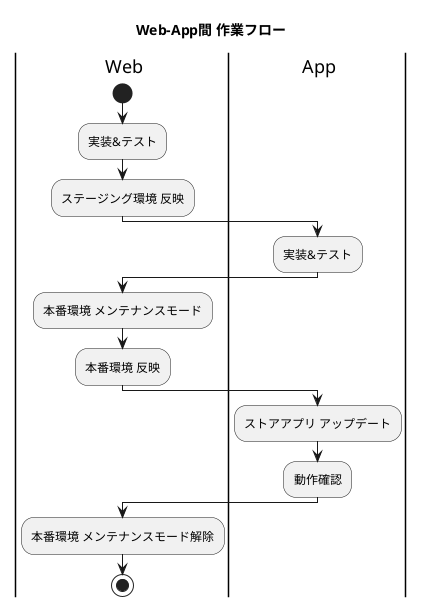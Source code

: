 @startuml work_flow_app
title Web-App間 作業フロー
|web| Web
|app| App

|web|
start
:実装&テスト;
:ステージング環境 反映;
|app|
:実装&テスト;
|web|
:本番環境 メンテナンスモード;
:本番環境 反映;
|app|
:ストアアプリ アップデート;
:動作確認;
|web|
:本番環境 メンテナンスモード解除;
stop
@enduml

